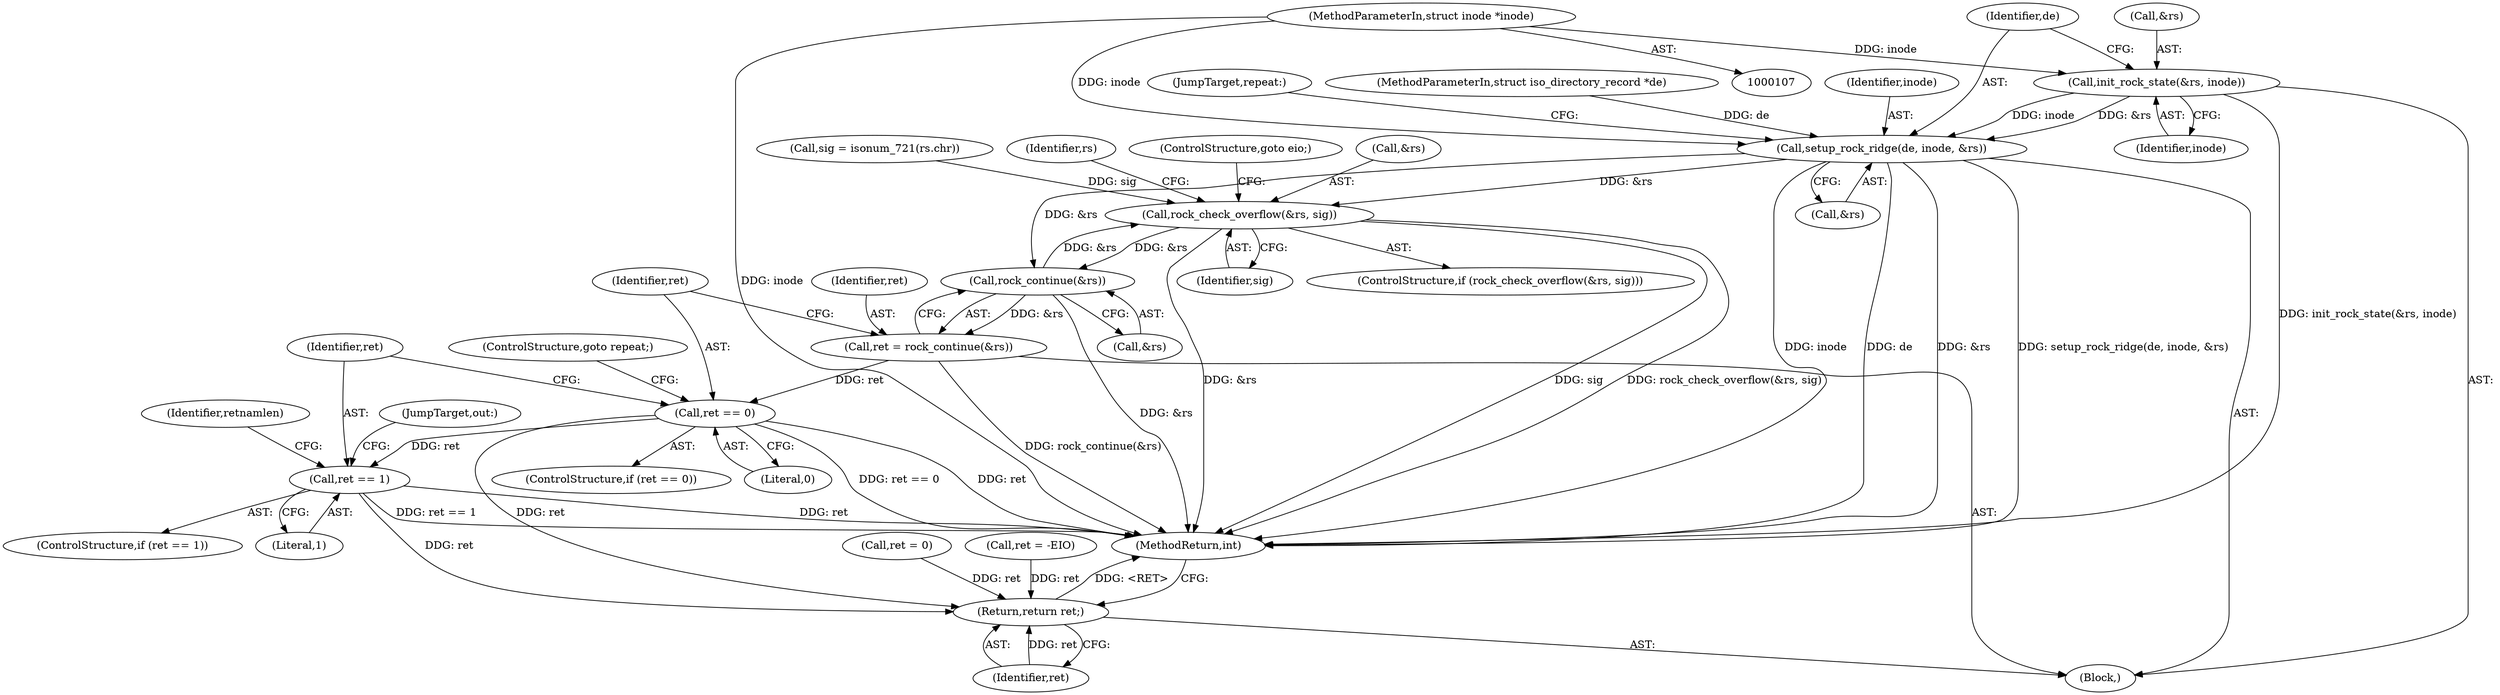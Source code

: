 digraph "0_linux_99d825822eade8d827a1817357cbf3f889a552d6@pointer" {
"1000110" [label="(MethodParameterIn,struct inode *inode)"];
"1000143" [label="(Call,init_rock_state(&rs, inode))"];
"1000147" [label="(Call,setup_rock_ridge(de, inode, &rs))"];
"1000181" [label="(Call,rock_check_overflow(&rs, sig))"];
"1000387" [label="(Call,rock_continue(&rs))"];
"1000385" [label="(Call,ret = rock_continue(&rs))"];
"1000391" [label="(Call,ret == 0)"];
"1000396" [label="(Call,ret == 1)"];
"1000406" [label="(Return,return ret;)"];
"1000143" [label="(Call,init_rock_state(&rs, inode))"];
"1000400" [label="(Identifier,retnamlen)"];
"1000124" [label="(Call,ret = 0)"];
"1000385" [label="(Call,ret = rock_continue(&rs))"];
"1000388" [label="(Call,&rs)"];
"1000409" [label="(Call,ret = -EIO)"];
"1000150" [label="(Call,&rs)"];
"1000184" [label="(Identifier,sig)"];
"1000390" [label="(ControlStructure,if (ret == 0))"];
"1000406" [label="(Return,return ret;)"];
"1000152" [label="(JumpTarget,repeat:)"];
"1000386" [label="(Identifier,ret)"];
"1000182" [label="(Call,&rs)"];
"1000174" [label="(Call,sig = isonum_721(rs.chr))"];
"1000110" [label="(MethodParameterIn,struct inode *inode)"];
"1000395" [label="(ControlStructure,if (ret == 1))"];
"1000108" [label="(MethodParameterIn,struct iso_directory_record *de)"];
"1000392" [label="(Identifier,ret)"];
"1000397" [label="(Identifier,ret)"];
"1000144" [label="(Call,&rs)"];
"1000407" [label="(Identifier,ret)"];
"1000146" [label="(Identifier,inode)"];
"1000111" [label="(Block,)"];
"1000387" [label="(Call,rock_continue(&rs))"];
"1000148" [label="(Identifier,de)"];
"1000180" [label="(ControlStructure,if (rock_check_overflow(&rs, sig)))"];
"1000149" [label="(Identifier,inode)"];
"1000396" [label="(Call,ret == 1)"];
"1000398" [label="(Literal,1)"];
"1000401" [label="(JumpTarget,out:)"];
"1000188" [label="(Identifier,rs)"];
"1000147" [label="(Call,setup_rock_ridge(de, inode, &rs))"];
"1000393" [label="(Literal,0)"];
"1000394" [label="(ControlStructure,goto repeat;)"];
"1000181" [label="(Call,rock_check_overflow(&rs, sig))"];
"1000185" [label="(ControlStructure,goto eio;)"];
"1000391" [label="(Call,ret == 0)"];
"1000414" [label="(MethodReturn,int)"];
"1000110" -> "1000107"  [label="AST: "];
"1000110" -> "1000414"  [label="DDG: inode"];
"1000110" -> "1000143"  [label="DDG: inode"];
"1000110" -> "1000147"  [label="DDG: inode"];
"1000143" -> "1000111"  [label="AST: "];
"1000143" -> "1000146"  [label="CFG: "];
"1000144" -> "1000143"  [label="AST: "];
"1000146" -> "1000143"  [label="AST: "];
"1000148" -> "1000143"  [label="CFG: "];
"1000143" -> "1000414"  [label="DDG: init_rock_state(&rs, inode)"];
"1000143" -> "1000147"  [label="DDG: inode"];
"1000143" -> "1000147"  [label="DDG: &rs"];
"1000147" -> "1000111"  [label="AST: "];
"1000147" -> "1000150"  [label="CFG: "];
"1000148" -> "1000147"  [label="AST: "];
"1000149" -> "1000147"  [label="AST: "];
"1000150" -> "1000147"  [label="AST: "];
"1000152" -> "1000147"  [label="CFG: "];
"1000147" -> "1000414"  [label="DDG: inode"];
"1000147" -> "1000414"  [label="DDG: de"];
"1000147" -> "1000414"  [label="DDG: &rs"];
"1000147" -> "1000414"  [label="DDG: setup_rock_ridge(de, inode, &rs)"];
"1000108" -> "1000147"  [label="DDG: de"];
"1000147" -> "1000181"  [label="DDG: &rs"];
"1000147" -> "1000387"  [label="DDG: &rs"];
"1000181" -> "1000180"  [label="AST: "];
"1000181" -> "1000184"  [label="CFG: "];
"1000182" -> "1000181"  [label="AST: "];
"1000184" -> "1000181"  [label="AST: "];
"1000185" -> "1000181"  [label="CFG: "];
"1000188" -> "1000181"  [label="CFG: "];
"1000181" -> "1000414"  [label="DDG: &rs"];
"1000181" -> "1000414"  [label="DDG: sig"];
"1000181" -> "1000414"  [label="DDG: rock_check_overflow(&rs, sig)"];
"1000387" -> "1000181"  [label="DDG: &rs"];
"1000174" -> "1000181"  [label="DDG: sig"];
"1000181" -> "1000387"  [label="DDG: &rs"];
"1000387" -> "1000385"  [label="AST: "];
"1000387" -> "1000388"  [label="CFG: "];
"1000388" -> "1000387"  [label="AST: "];
"1000385" -> "1000387"  [label="CFG: "];
"1000387" -> "1000414"  [label="DDG: &rs"];
"1000387" -> "1000385"  [label="DDG: &rs"];
"1000385" -> "1000111"  [label="AST: "];
"1000386" -> "1000385"  [label="AST: "];
"1000392" -> "1000385"  [label="CFG: "];
"1000385" -> "1000414"  [label="DDG: rock_continue(&rs)"];
"1000385" -> "1000391"  [label="DDG: ret"];
"1000391" -> "1000390"  [label="AST: "];
"1000391" -> "1000393"  [label="CFG: "];
"1000392" -> "1000391"  [label="AST: "];
"1000393" -> "1000391"  [label="AST: "];
"1000394" -> "1000391"  [label="CFG: "];
"1000397" -> "1000391"  [label="CFG: "];
"1000391" -> "1000414"  [label="DDG: ret"];
"1000391" -> "1000414"  [label="DDG: ret == 0"];
"1000391" -> "1000396"  [label="DDG: ret"];
"1000391" -> "1000406"  [label="DDG: ret"];
"1000396" -> "1000395"  [label="AST: "];
"1000396" -> "1000398"  [label="CFG: "];
"1000397" -> "1000396"  [label="AST: "];
"1000398" -> "1000396"  [label="AST: "];
"1000400" -> "1000396"  [label="CFG: "];
"1000401" -> "1000396"  [label="CFG: "];
"1000396" -> "1000414"  [label="DDG: ret == 1"];
"1000396" -> "1000414"  [label="DDG: ret"];
"1000396" -> "1000406"  [label="DDG: ret"];
"1000406" -> "1000111"  [label="AST: "];
"1000406" -> "1000407"  [label="CFG: "];
"1000407" -> "1000406"  [label="AST: "];
"1000414" -> "1000406"  [label="CFG: "];
"1000406" -> "1000414"  [label="DDG: <RET>"];
"1000407" -> "1000406"  [label="DDG: ret"];
"1000124" -> "1000406"  [label="DDG: ret"];
"1000409" -> "1000406"  [label="DDG: ret"];
}
